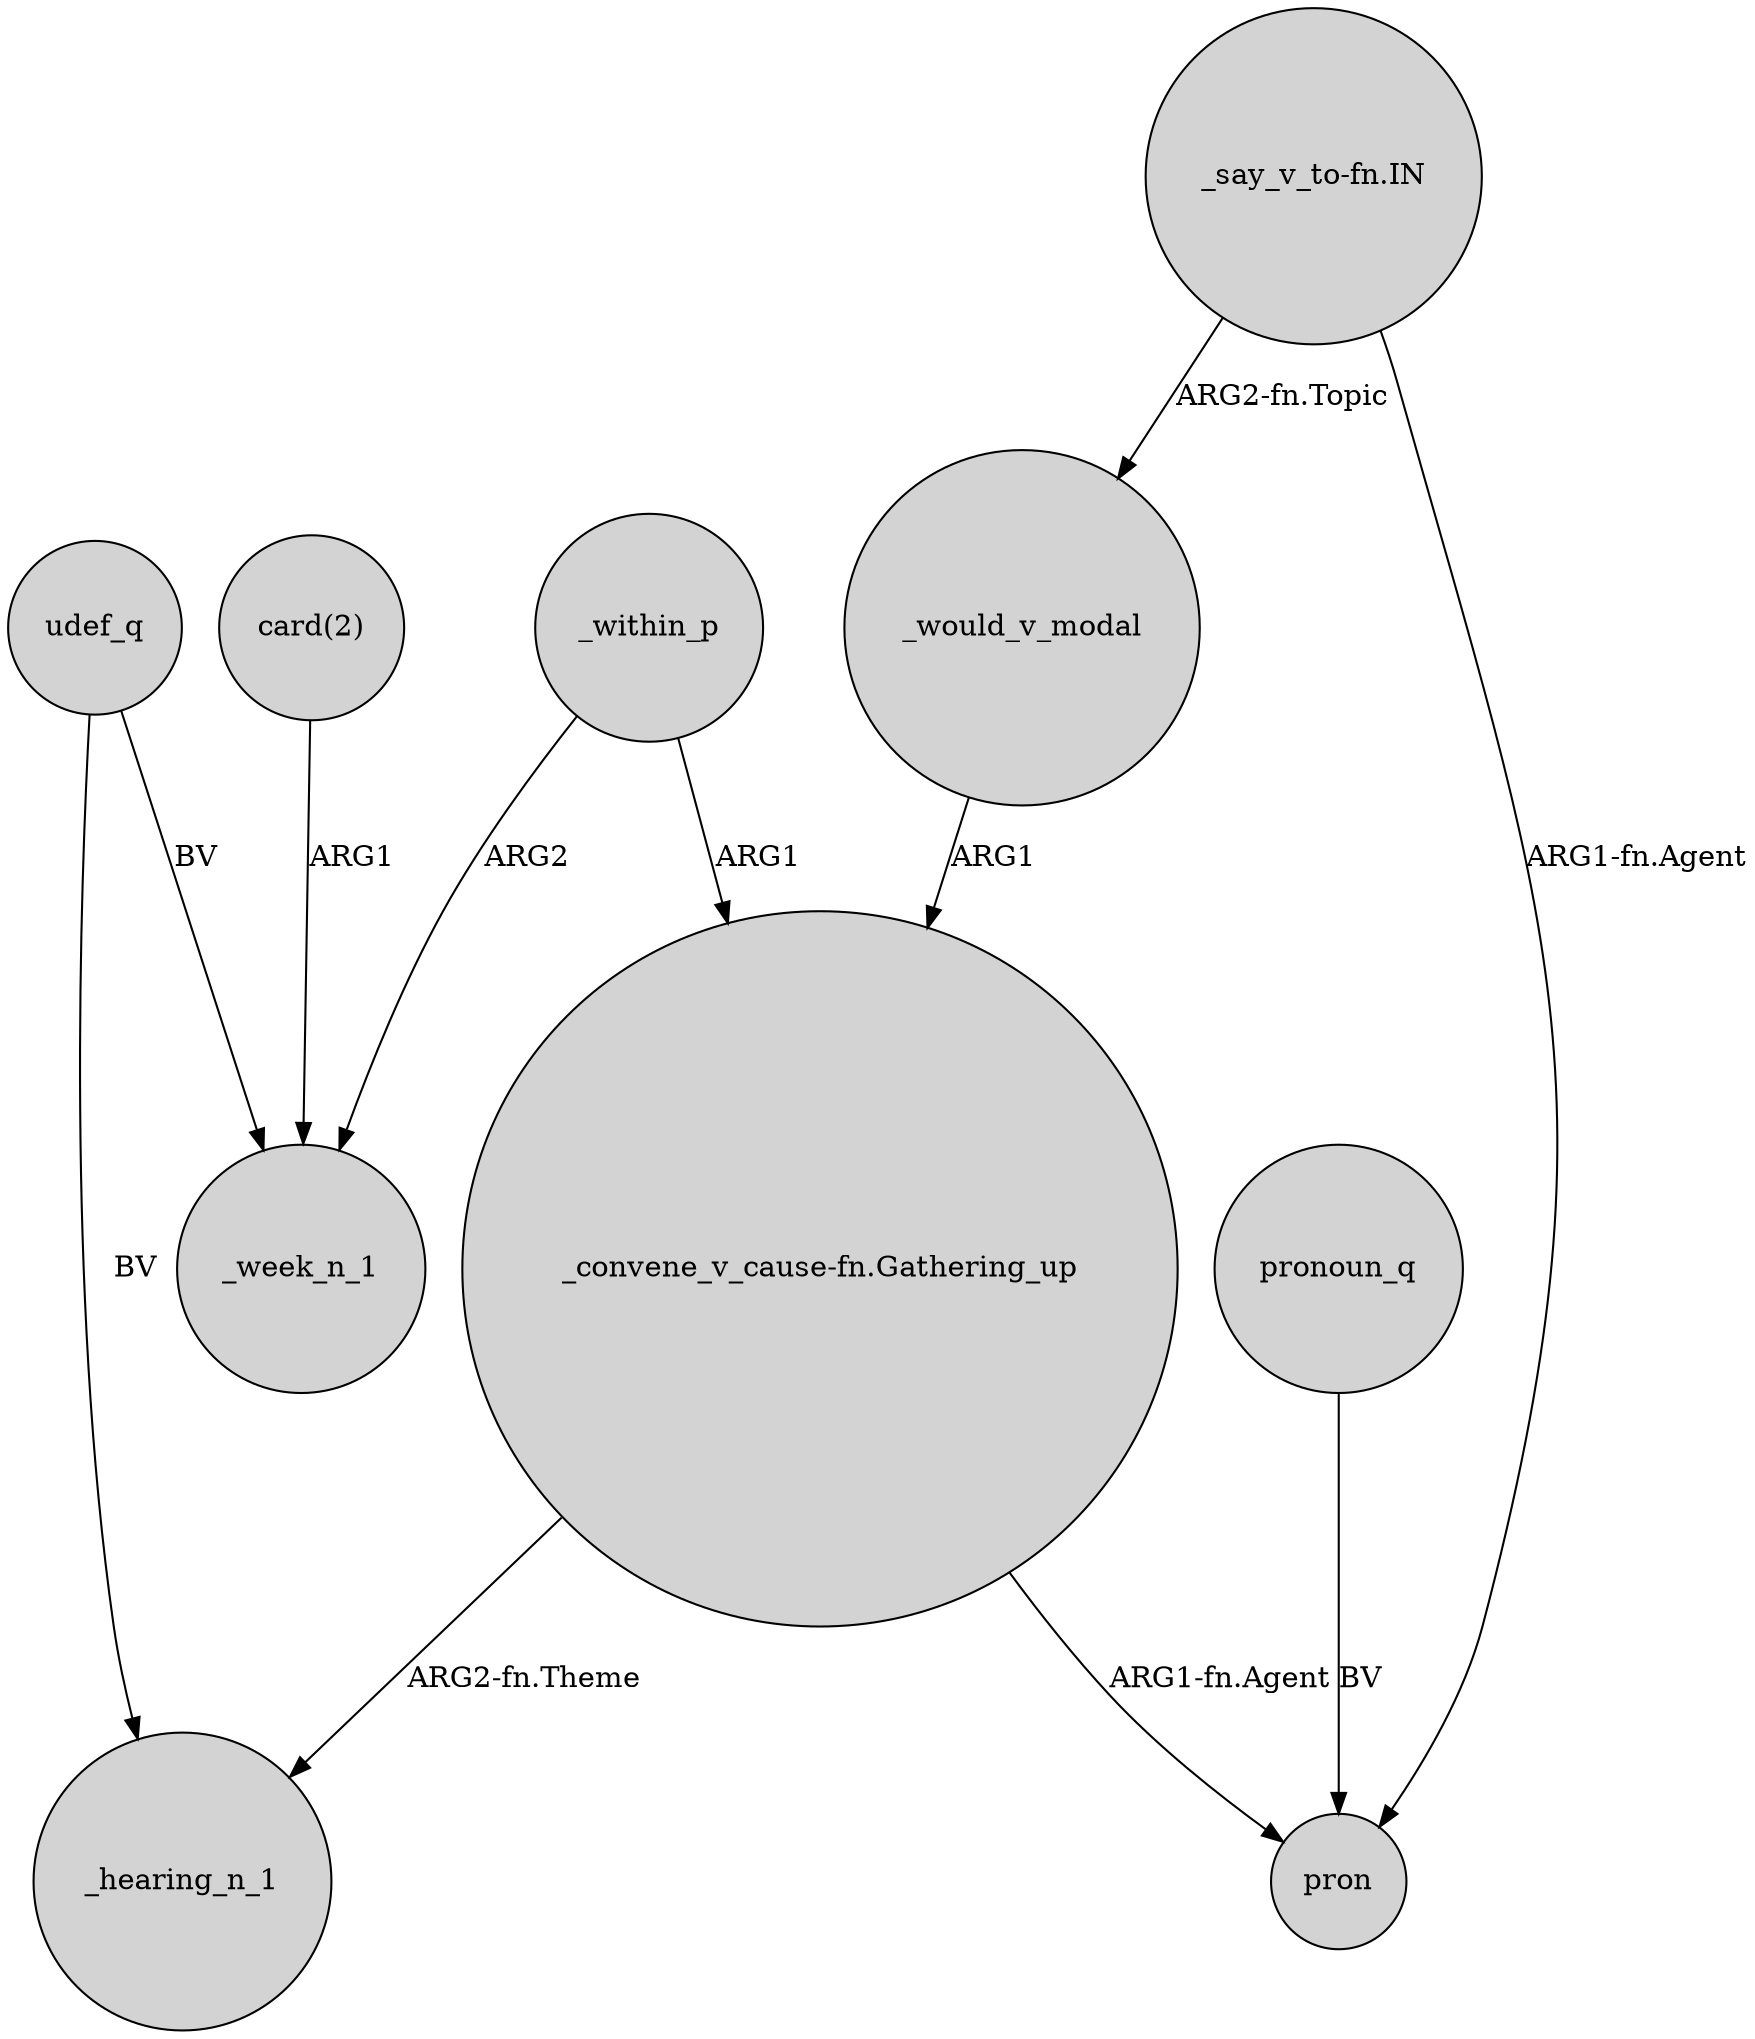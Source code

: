 digraph {
	node [shape=circle style=filled]
	"_say_v_to-fn.IN" -> _would_v_modal [label="ARG2-fn.Topic"]
	_would_v_modal -> "_convene_v_cause-fn.Gathering_up" [label=ARG1]
	udef_q -> _hearing_n_1 [label=BV]
	"_convene_v_cause-fn.Gathering_up" -> _hearing_n_1 [label="ARG2-fn.Theme"]
	udef_q -> _week_n_1 [label=BV]
	"card(2)" -> _week_n_1 [label=ARG1]
	"_convene_v_cause-fn.Gathering_up" -> pron [label="ARG1-fn.Agent"]
	_within_p -> "_convene_v_cause-fn.Gathering_up" [label=ARG1]
	_within_p -> _week_n_1 [label=ARG2]
	"_say_v_to-fn.IN" -> pron [label="ARG1-fn.Agent"]
	pronoun_q -> pron [label=BV]
}
